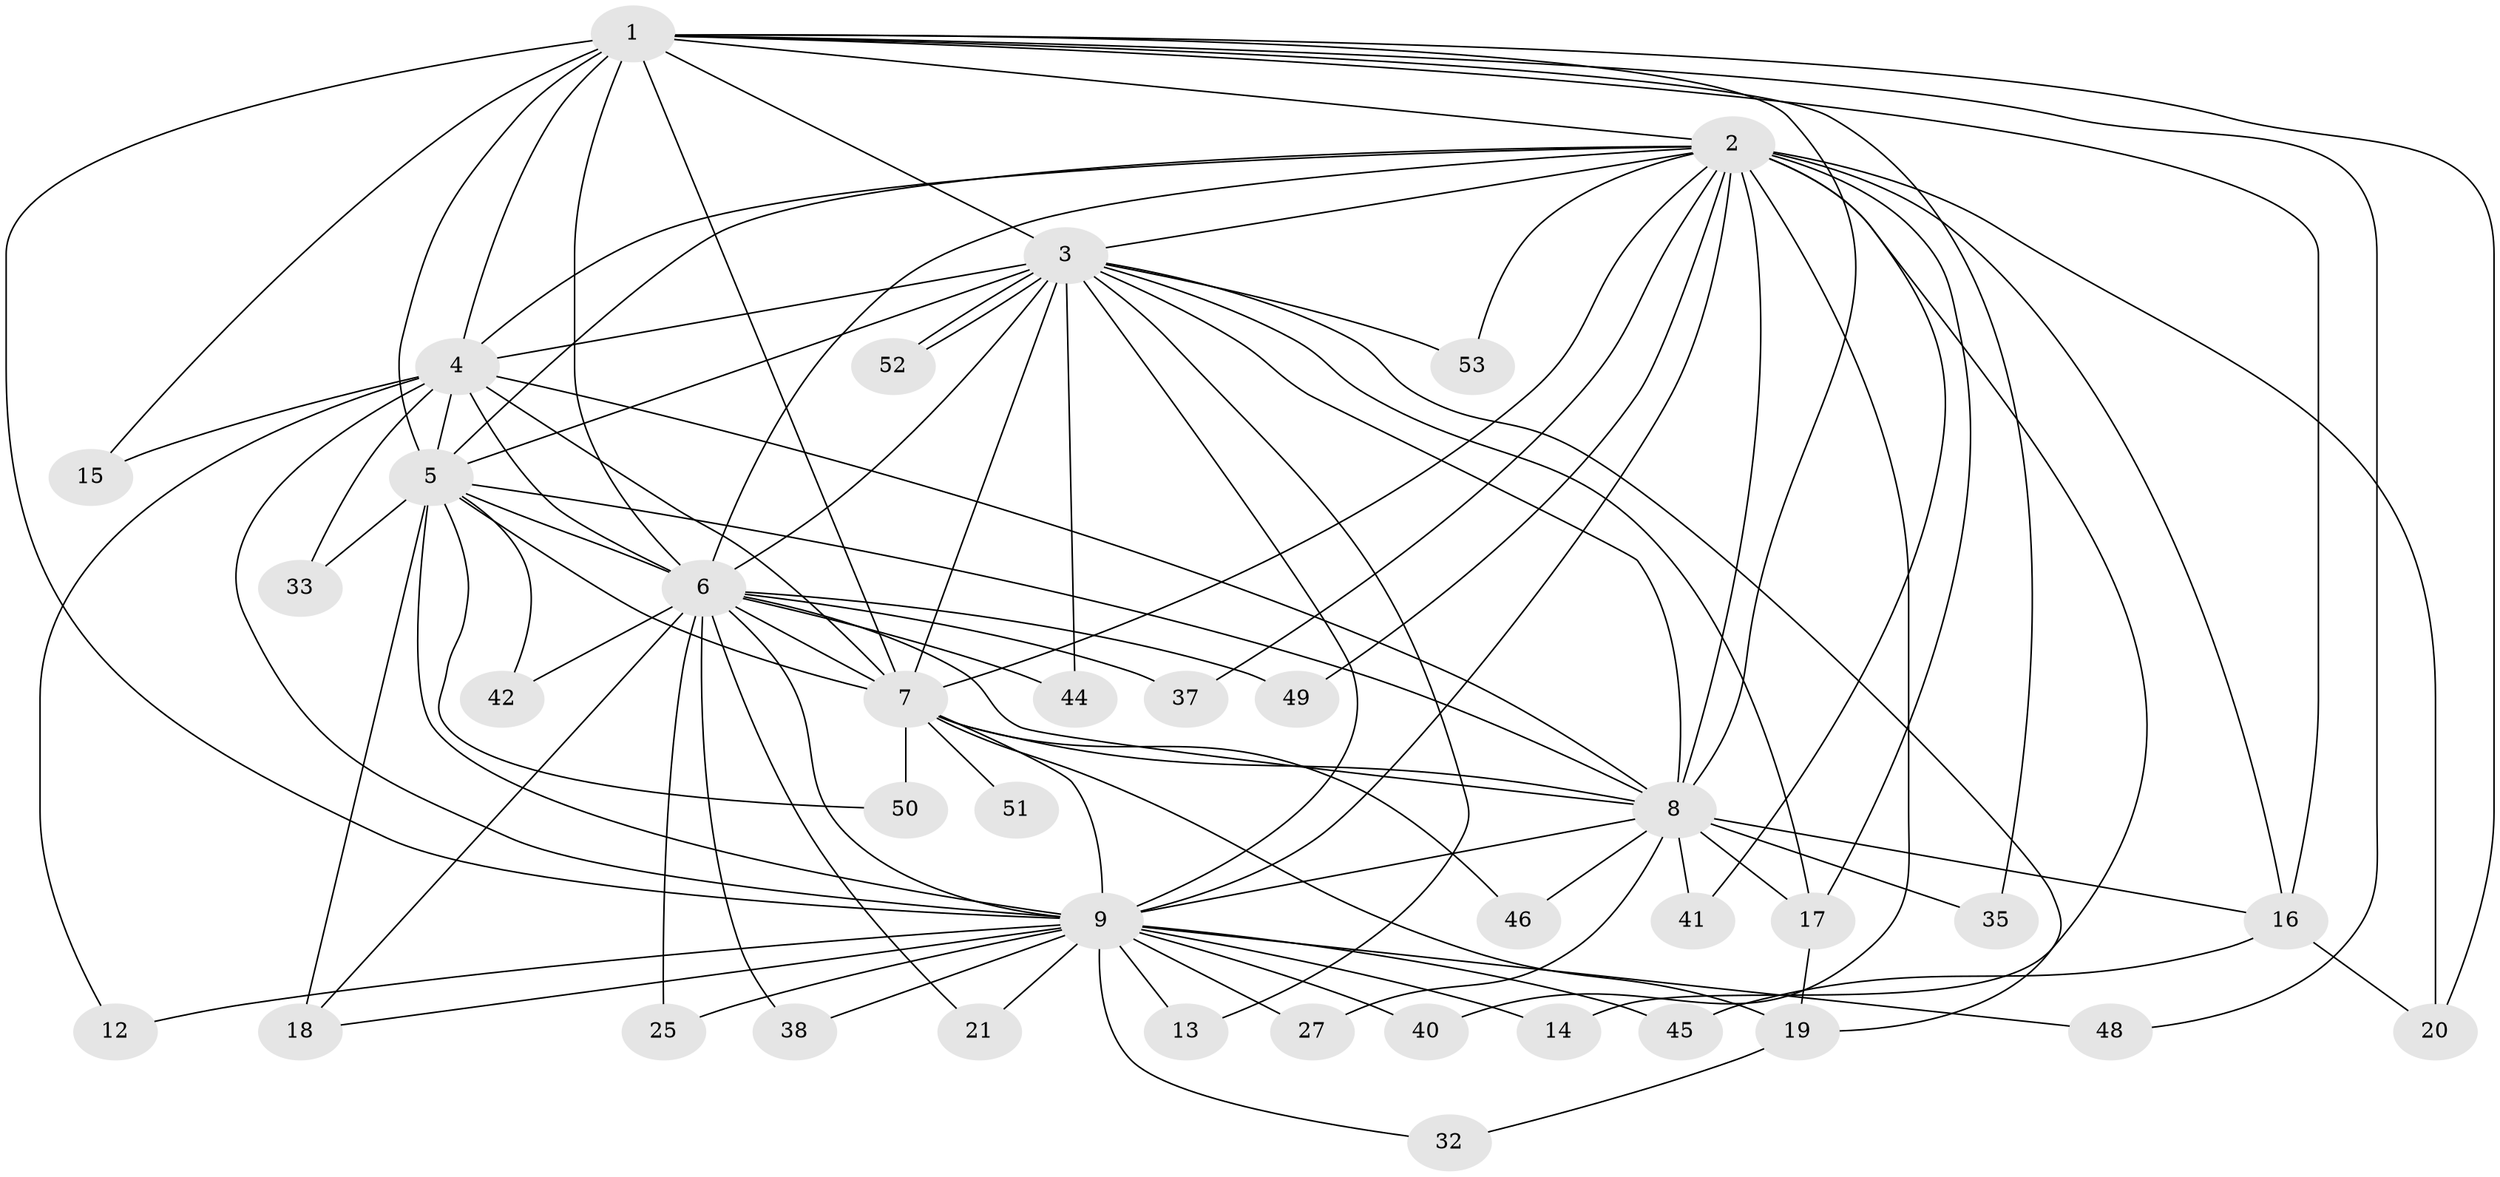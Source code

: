 // original degree distribution, {15: 0.03773584905660377, 21: 0.018867924528301886, 17: 0.03773584905660377, 13: 0.018867924528301886, 14: 0.03773584905660377, 19: 0.018867924528301886, 18: 0.018867924528301886, 2: 0.6037735849056604, 3: 0.16981132075471697, 4: 0.03773584905660377}
// Generated by graph-tools (version 1.1) at 2025/41/03/06/25 10:41:39]
// undirected, 38 vertices, 98 edges
graph export_dot {
graph [start="1"]
  node [color=gray90,style=filled];
  1 [super="+26"];
  2 [super="+11"];
  3 [super="+24"];
  4 [super="+43"];
  5 [super="+34"];
  6 [super="+22"];
  7 [super="+29"];
  8 [super="+23"];
  9 [super="+10"];
  12;
  13 [super="+31"];
  14;
  15;
  16 [super="+28"];
  17 [super="+47"];
  18 [super="+36"];
  19 [super="+30"];
  20 [super="+39"];
  21;
  25;
  27;
  32;
  33;
  35;
  37;
  38;
  40;
  41;
  42;
  44;
  45;
  46;
  48;
  49;
  50;
  51;
  52;
  53;
  1 -- 2;
  1 -- 3;
  1 -- 4;
  1 -- 5;
  1 -- 6 [weight=2];
  1 -- 7;
  1 -- 8;
  1 -- 9 [weight=2];
  1 -- 15;
  1 -- 16;
  1 -- 20;
  1 -- 35;
  1 -- 48;
  2 -- 3;
  2 -- 4;
  2 -- 5;
  2 -- 6 [weight=2];
  2 -- 7;
  2 -- 8 [weight=3];
  2 -- 9 [weight=2];
  2 -- 14;
  2 -- 16;
  2 -- 37;
  2 -- 40;
  2 -- 41;
  2 -- 49;
  2 -- 53;
  2 -- 20;
  2 -- 17;
  3 -- 4;
  3 -- 5 [weight=2];
  3 -- 6 [weight=2];
  3 -- 7;
  3 -- 8;
  3 -- 9 [weight=2];
  3 -- 17;
  3 -- 44;
  3 -- 52;
  3 -- 52;
  3 -- 53;
  3 -- 13;
  3 -- 19;
  4 -- 5;
  4 -- 6;
  4 -- 7;
  4 -- 8;
  4 -- 9 [weight=3];
  4 -- 12;
  4 -- 15;
  4 -- 33;
  5 -- 6;
  5 -- 7;
  5 -- 8;
  5 -- 9 [weight=2];
  5 -- 33;
  5 -- 42;
  5 -- 50;
  5 -- 18;
  6 -- 7;
  6 -- 8;
  6 -- 9 [weight=2];
  6 -- 18;
  6 -- 21;
  6 -- 25;
  6 -- 38;
  6 -- 42;
  6 -- 44;
  6 -- 49;
  6 -- 37;
  7 -- 8;
  7 -- 9 [weight=3];
  7 -- 19;
  7 -- 46;
  7 -- 50;
  7 -- 51 [weight=2];
  8 -- 9 [weight=2];
  8 -- 17;
  8 -- 27;
  8 -- 35;
  8 -- 41;
  8 -- 46;
  8 -- 16;
  9 -- 12;
  9 -- 13 [weight=2];
  9 -- 18;
  9 -- 25;
  9 -- 27;
  9 -- 48;
  9 -- 32;
  9 -- 38;
  9 -- 40;
  9 -- 14;
  9 -- 45;
  9 -- 21;
  16 -- 20;
  16 -- 45;
  17 -- 19;
  19 -- 32;
}
